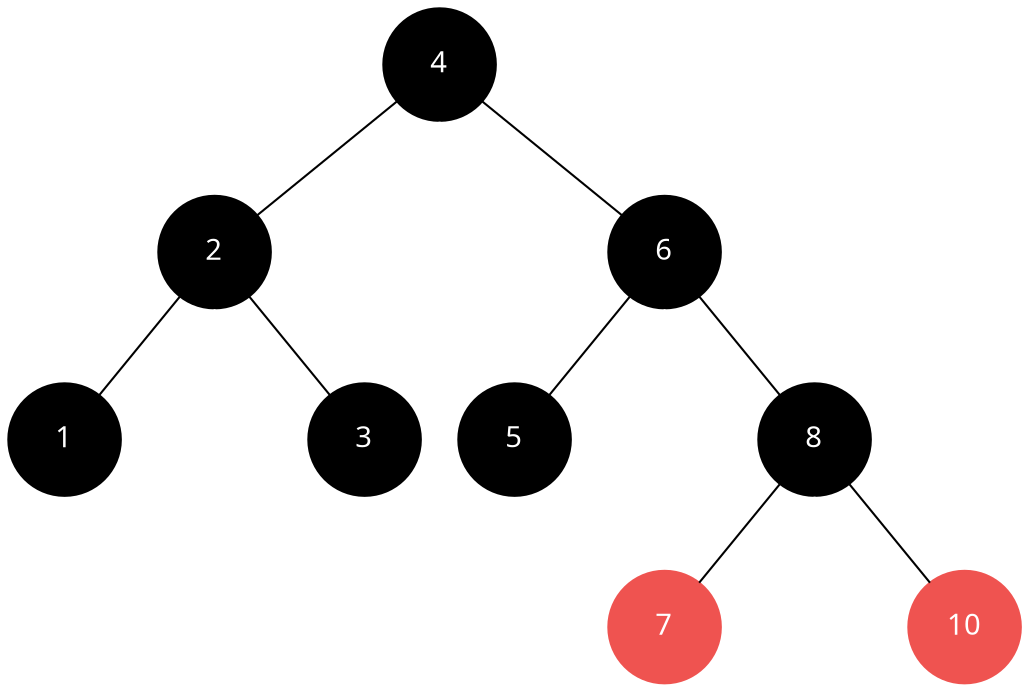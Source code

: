 digraph {
	graph [fontname=InputMono]
	node [shape=circle]
	node [style=filled]
	node [color=black]
	node [fixedsize=true]
	node [height=0.75]
	node [width=0.75]
	node [fontcolor=white]
	node [fontname=InputMono]
	edge [arrowhead=none]
	edge [style=filled]
	edge [weight=10]
	edge [color=black]
	node [color=black]
	4
	edge [weight=10]
	edge [color=black]
	node [color=black]
	2
		4 -> 2
	edge [weight=100]
	edge [color=white]
	node [color=white]
	"[4"
		4 -> "[4"
	edge [weight=10]
	edge [color=black]
	node [color=black]
	6
		4 -> 6
	edge [weight=10]
	edge [color=black]
	node [color=black]
	5
		6 -> 5
	edge [weight=100]
	edge [color=white]
	node [color=white]
	"[6"
		6 -> "[6"
	edge [weight=10]
	edge [color=black]
	node [color=black]
	8
		6 -> 8
	edge [weight=10]
	edge [color=black]
	node [color="#ef5350"]
	7
		8 -> 7
	edge [weight=100]
	edge [color=white]
	node [color=white]
	"[8"
		8 -> "[8"
	edge [weight=10]
	edge [color=black]
	node [color="#ef5350"]
	10
		8 -> 10
	edge [weight=10]
	edge [color=black]
	node [color=black]
	1
		2 -> 1
	edge [weight=100]
	edge [color=white]
	node [color=white]
	"[2"
		2 -> "[2"
	edge [weight=10]
	edge [color=black]
	node [color=black]
	3
		2 -> 3
}